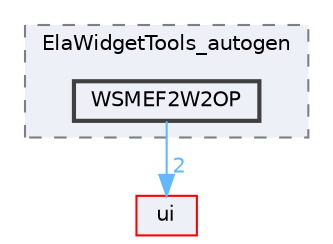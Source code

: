 digraph "WSMEF2W2OP"
{
 // LATEX_PDF_SIZE
  bgcolor="transparent";
  edge [fontname=Helvetica,fontsize=10,labelfontname=Helvetica,labelfontsize=10];
  node [fontname=Helvetica,fontsize=10,shape=box,height=0.2,width=0.4];
  compound=true
  subgraph clusterdir_b7f4e611935c48702b9c513ed8803feb {
    graph [ bgcolor="#edf0f7", pencolor="grey50", label="ElaWidgetTools_autogen", fontname=Helvetica,fontsize=10 style="filled,dashed", URL="dir_b7f4e611935c48702b9c513ed8803feb.html",tooltip=""]
  dir_1df5eb9b981acd02bffbc2a8b6eaf523 [label="WSMEF2W2OP", fillcolor="#edf0f7", color="grey25", style="filled,bold", URL="dir_1df5eb9b981acd02bffbc2a8b6eaf523.html",tooltip=""];
  }
  dir_1788f8309b1a812dcb800a185471cf6c [label="ui", fillcolor="#edf0f7", color="red", style="filled", URL="dir_1788f8309b1a812dcb800a185471cf6c.html",tooltip=""];
  dir_1df5eb9b981acd02bffbc2a8b6eaf523->dir_1788f8309b1a812dcb800a185471cf6c [headlabel="2", labeldistance=1.5 headhref="dir_000373_000351.html" href="dir_000373_000351.html" color="steelblue1" fontcolor="steelblue1"];
}
